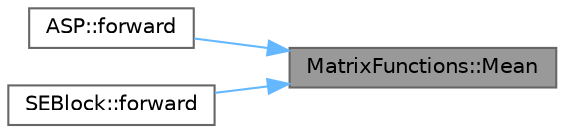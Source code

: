 digraph "MatrixFunctions::Mean"
{
 // LATEX_PDF_SIZE
  bgcolor="transparent";
  edge [fontname=Helvetica,fontsize=10,labelfontname=Helvetica,labelfontsize=10];
  node [fontname=Helvetica,fontsize=10,shape=box,height=0.2,width=0.4];
  rankdir="RL";
  Node1 [id="Node000001",label="MatrixFunctions::Mean",height=0.2,width=0.4,color="gray40", fillcolor="grey60", style="filled", fontcolor="black",tooltip="Computes the mean on dim2. Here output has a shape of (dim1)"];
  Node1 -> Node2 [id="edge1_Node000001_Node000002",dir="back",color="steelblue1",style="solid",tooltip=" "];
  Node2 [id="Node000002",label="ASP::forward",height=0.2,width=0.4,color="grey40", fillcolor="white", style="filled",URL="$class_a_s_p.html#a800fb7c84f0d56060449e0b6c6a911ad",tooltip="Conputes the forward feed."];
  Node1 -> Node3 [id="edge2_Node000001_Node000003",dir="back",color="steelblue1",style="solid",tooltip=" "];
  Node3 [id="Node000003",label="SEBlock::forward",height=0.2,width=0.4,color="grey40", fillcolor="white", style="filled",URL="$class_s_e_block.html#ad418609d6fc8a874ec2357e5c39337a1",tooltip="Perform forward feed."];
}
